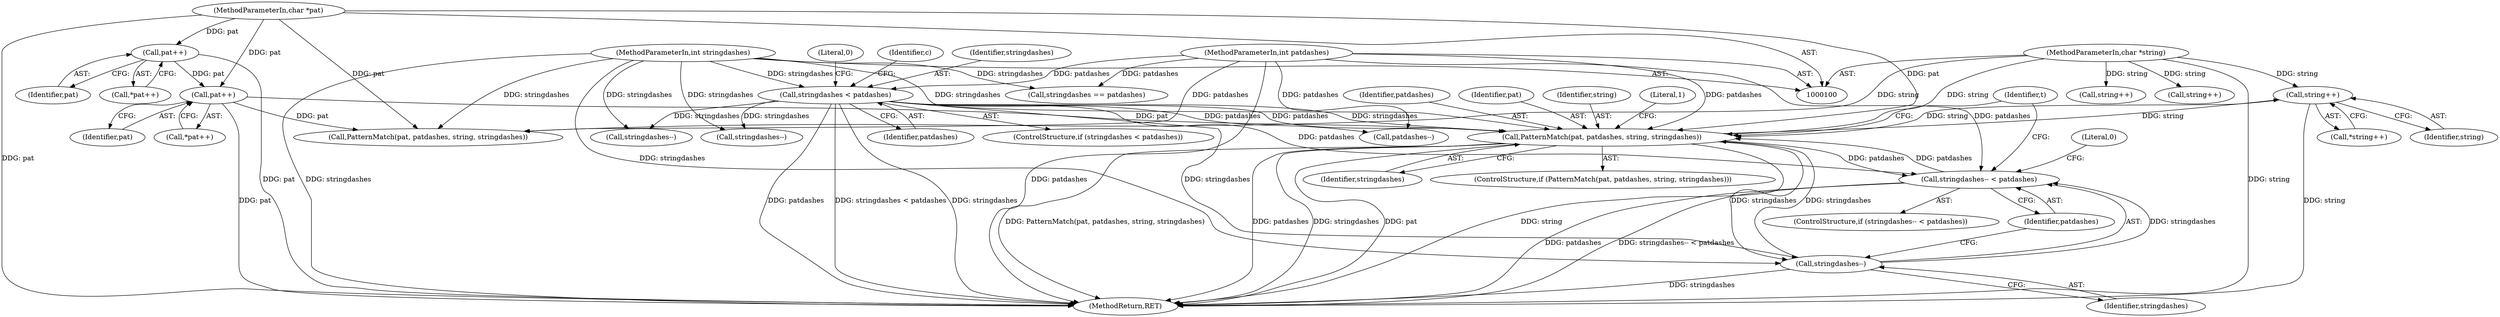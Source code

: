digraph "0_libxfont_d1e670a4a8704b8708e493ab6155589bcd570608@pointer" {
"1000180" [label="(Call,string++)"];
"1000202" [label="(Call,PatternMatch(pat, patdashes, string, stringdashes))"];
"1000129" [label="(Call,pat++)"];
"1000120" [label="(Call,pat++)"];
"1000101" [label="(MethodParameterIn,char *pat)"];
"1000109" [label="(Call,stringdashes < patdashes)"];
"1000104" [label="(MethodParameterIn,int stringdashes)"];
"1000102" [label="(MethodParameterIn,int patdashes)"];
"1000195" [label="(Call,stringdashes-- < patdashes)"];
"1000196" [label="(Call,stringdashes--)"];
"1000180" [label="(Call,string++)"];
"1000103" [label="(MethodParameterIn,char *string)"];
"1000166" [label="(Call,stringdashes == patdashes)"];
"1000119" [label="(Call,*pat++)"];
"1000198" [label="(Identifier,patdashes)"];
"1000104" [label="(MethodParameterIn,int stringdashes)"];
"1000138" [label="(Call,patdashes--)"];
"1000103" [label="(MethodParameterIn,char *string)"];
"1000129" [label="(Call,pat++)"];
"1000128" [label="(Call,*pat++)"];
"1000197" [label="(Identifier,stringdashes)"];
"1000158" [label="(Call,PatternMatch(pat, patdashes, string, stringdashes))"];
"1000111" [label="(Identifier,patdashes)"];
"1000201" [label="(ControlStructure,if (PatternMatch(pat, patdashes, string, stringdashes)))"];
"1000155" [label="(Call,stringdashes--)"];
"1000213" [label="(Call,string++)"];
"1000130" [label="(Identifier,pat)"];
"1000108" [label="(ControlStructure,if (stringdashes < patdashes))"];
"1000194" [label="(ControlStructure,if (stringdashes-- < patdashes))"];
"1000204" [label="(Identifier,patdashes)"];
"1000179" [label="(Call,*string++)"];
"1000203" [label="(Identifier,pat)"];
"1000216" [label="(Call,stringdashes--)"];
"1000109" [label="(Call,stringdashes < patdashes)"];
"1000242" [label="(MethodReturn,RET)"];
"1000181" [label="(Identifier,string)"];
"1000200" [label="(Literal,0)"];
"1000205" [label="(Identifier,string)"];
"1000196" [label="(Call,stringdashes--)"];
"1000206" [label="(Identifier,stringdashes)"];
"1000121" [label="(Identifier,pat)"];
"1000110" [label="(Identifier,stringdashes)"];
"1000102" [label="(MethodParameterIn,int patdashes)"];
"1000178" [label="(Identifier,t)"];
"1000195" [label="(Call,stringdashes-- < patdashes)"];
"1000113" [label="(Literal,0)"];
"1000208" [label="(Literal,1)"];
"1000147" [label="(Call,string++)"];
"1000180" [label="(Call,string++)"];
"1000101" [label="(MethodParameterIn,char *pat)"];
"1000120" [label="(Call,pat++)"];
"1000118" [label="(Identifier,c)"];
"1000202" [label="(Call,PatternMatch(pat, patdashes, string, stringdashes))"];
"1000180" -> "1000179"  [label="AST: "];
"1000180" -> "1000181"  [label="CFG: "];
"1000181" -> "1000180"  [label="AST: "];
"1000179" -> "1000180"  [label="CFG: "];
"1000180" -> "1000242"  [label="DDG: string"];
"1000202" -> "1000180"  [label="DDG: string"];
"1000103" -> "1000180"  [label="DDG: string"];
"1000180" -> "1000202"  [label="DDG: string"];
"1000202" -> "1000201"  [label="AST: "];
"1000202" -> "1000206"  [label="CFG: "];
"1000203" -> "1000202"  [label="AST: "];
"1000204" -> "1000202"  [label="AST: "];
"1000205" -> "1000202"  [label="AST: "];
"1000206" -> "1000202"  [label="AST: "];
"1000178" -> "1000202"  [label="CFG: "];
"1000208" -> "1000202"  [label="CFG: "];
"1000202" -> "1000242"  [label="DDG: stringdashes"];
"1000202" -> "1000242"  [label="DDG: pat"];
"1000202" -> "1000242"  [label="DDG: string"];
"1000202" -> "1000242"  [label="DDG: PatternMatch(pat, patdashes, string, stringdashes)"];
"1000202" -> "1000242"  [label="DDG: patdashes"];
"1000202" -> "1000196"  [label="DDG: stringdashes"];
"1000202" -> "1000195"  [label="DDG: patdashes"];
"1000129" -> "1000202"  [label="DDG: pat"];
"1000101" -> "1000202"  [label="DDG: pat"];
"1000109" -> "1000202"  [label="DDG: patdashes"];
"1000109" -> "1000202"  [label="DDG: stringdashes"];
"1000195" -> "1000202"  [label="DDG: patdashes"];
"1000102" -> "1000202"  [label="DDG: patdashes"];
"1000103" -> "1000202"  [label="DDG: string"];
"1000196" -> "1000202"  [label="DDG: stringdashes"];
"1000104" -> "1000202"  [label="DDG: stringdashes"];
"1000129" -> "1000128"  [label="AST: "];
"1000129" -> "1000130"  [label="CFG: "];
"1000130" -> "1000129"  [label="AST: "];
"1000128" -> "1000129"  [label="CFG: "];
"1000129" -> "1000242"  [label="DDG: pat"];
"1000120" -> "1000129"  [label="DDG: pat"];
"1000101" -> "1000129"  [label="DDG: pat"];
"1000129" -> "1000158"  [label="DDG: pat"];
"1000120" -> "1000119"  [label="AST: "];
"1000120" -> "1000121"  [label="CFG: "];
"1000121" -> "1000120"  [label="AST: "];
"1000119" -> "1000120"  [label="CFG: "];
"1000120" -> "1000242"  [label="DDG: pat"];
"1000101" -> "1000120"  [label="DDG: pat"];
"1000101" -> "1000100"  [label="AST: "];
"1000101" -> "1000242"  [label="DDG: pat"];
"1000101" -> "1000158"  [label="DDG: pat"];
"1000109" -> "1000108"  [label="AST: "];
"1000109" -> "1000111"  [label="CFG: "];
"1000110" -> "1000109"  [label="AST: "];
"1000111" -> "1000109"  [label="AST: "];
"1000113" -> "1000109"  [label="CFG: "];
"1000118" -> "1000109"  [label="CFG: "];
"1000109" -> "1000242"  [label="DDG: stringdashes < patdashes"];
"1000109" -> "1000242"  [label="DDG: stringdashes"];
"1000109" -> "1000242"  [label="DDG: patdashes"];
"1000104" -> "1000109"  [label="DDG: stringdashes"];
"1000102" -> "1000109"  [label="DDG: patdashes"];
"1000109" -> "1000138"  [label="DDG: patdashes"];
"1000109" -> "1000155"  [label="DDG: stringdashes"];
"1000109" -> "1000196"  [label="DDG: stringdashes"];
"1000109" -> "1000195"  [label="DDG: patdashes"];
"1000109" -> "1000216"  [label="DDG: stringdashes"];
"1000104" -> "1000100"  [label="AST: "];
"1000104" -> "1000242"  [label="DDG: stringdashes"];
"1000104" -> "1000155"  [label="DDG: stringdashes"];
"1000104" -> "1000158"  [label="DDG: stringdashes"];
"1000104" -> "1000166"  [label="DDG: stringdashes"];
"1000104" -> "1000196"  [label="DDG: stringdashes"];
"1000104" -> "1000216"  [label="DDG: stringdashes"];
"1000102" -> "1000100"  [label="AST: "];
"1000102" -> "1000242"  [label="DDG: patdashes"];
"1000102" -> "1000138"  [label="DDG: patdashes"];
"1000102" -> "1000158"  [label="DDG: patdashes"];
"1000102" -> "1000166"  [label="DDG: patdashes"];
"1000102" -> "1000195"  [label="DDG: patdashes"];
"1000195" -> "1000194"  [label="AST: "];
"1000195" -> "1000198"  [label="CFG: "];
"1000196" -> "1000195"  [label="AST: "];
"1000198" -> "1000195"  [label="AST: "];
"1000178" -> "1000195"  [label="CFG: "];
"1000200" -> "1000195"  [label="CFG: "];
"1000195" -> "1000242"  [label="DDG: stringdashes-- < patdashes"];
"1000195" -> "1000242"  [label="DDG: patdashes"];
"1000196" -> "1000195"  [label="DDG: stringdashes"];
"1000196" -> "1000197"  [label="CFG: "];
"1000197" -> "1000196"  [label="AST: "];
"1000198" -> "1000196"  [label="CFG: "];
"1000196" -> "1000242"  [label="DDG: stringdashes"];
"1000103" -> "1000100"  [label="AST: "];
"1000103" -> "1000242"  [label="DDG: string"];
"1000103" -> "1000147"  [label="DDG: string"];
"1000103" -> "1000158"  [label="DDG: string"];
"1000103" -> "1000213"  [label="DDG: string"];
}
